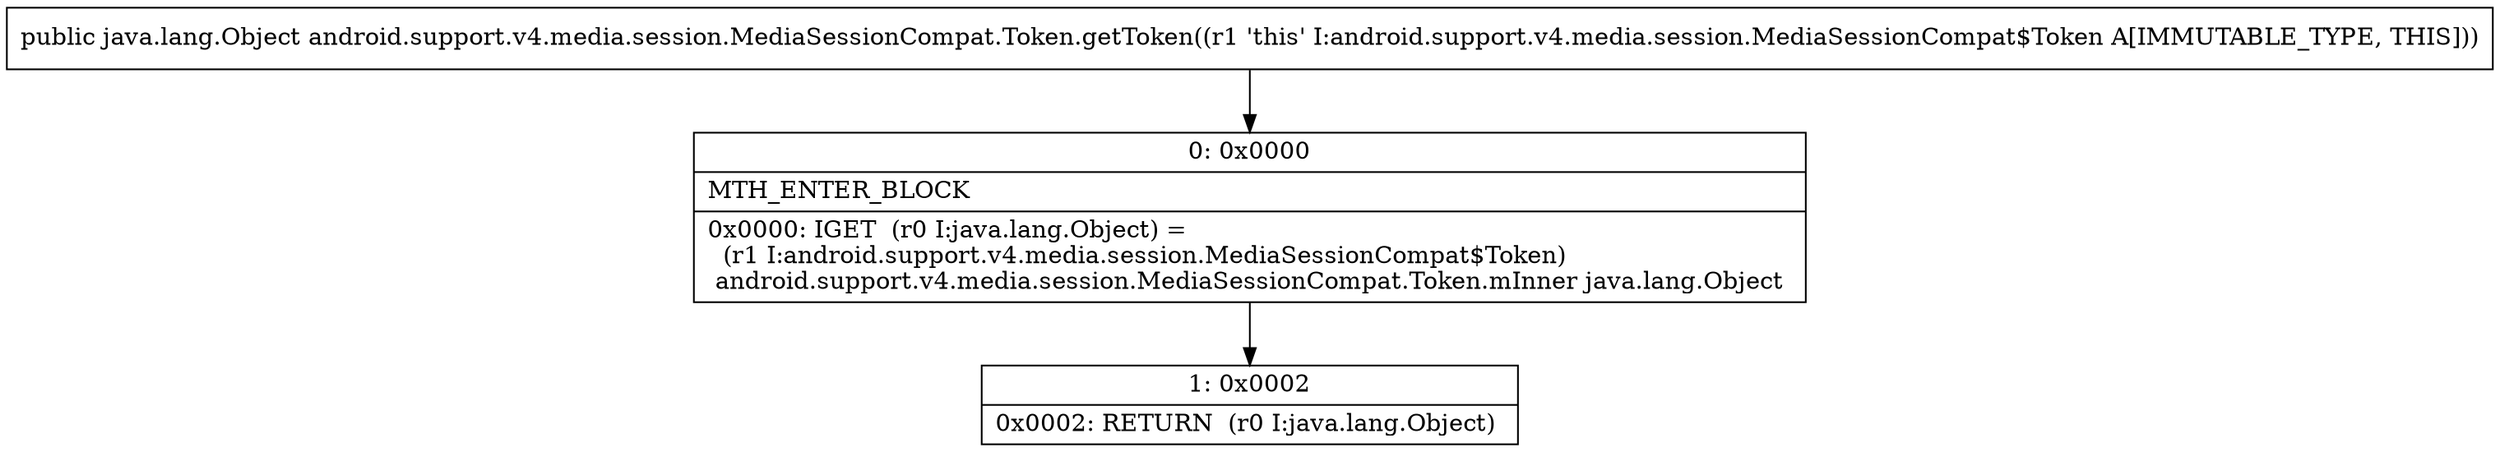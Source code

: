 digraph "CFG forandroid.support.v4.media.session.MediaSessionCompat.Token.getToken()Ljava\/lang\/Object;" {
Node_0 [shape=record,label="{0\:\ 0x0000|MTH_ENTER_BLOCK\l|0x0000: IGET  (r0 I:java.lang.Object) = \l  (r1 I:android.support.v4.media.session.MediaSessionCompat$Token)\l android.support.v4.media.session.MediaSessionCompat.Token.mInner java.lang.Object \l}"];
Node_1 [shape=record,label="{1\:\ 0x0002|0x0002: RETURN  (r0 I:java.lang.Object) \l}"];
MethodNode[shape=record,label="{public java.lang.Object android.support.v4.media.session.MediaSessionCompat.Token.getToken((r1 'this' I:android.support.v4.media.session.MediaSessionCompat$Token A[IMMUTABLE_TYPE, THIS])) }"];
MethodNode -> Node_0;
Node_0 -> Node_1;
}

